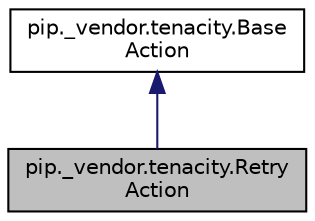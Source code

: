 digraph "pip._vendor.tenacity.RetryAction"
{
 // LATEX_PDF_SIZE
  edge [fontname="Helvetica",fontsize="10",labelfontname="Helvetica",labelfontsize="10"];
  node [fontname="Helvetica",fontsize="10",shape=record];
  Node1 [label="pip._vendor.tenacity.Retry\lAction",height=0.2,width=0.4,color="black", fillcolor="grey75", style="filled", fontcolor="black",tooltip=" "];
  Node2 -> Node1 [dir="back",color="midnightblue",fontsize="10",style="solid",fontname="Helvetica"];
  Node2 [label="pip._vendor.tenacity.Base\lAction",height=0.2,width=0.4,color="black", fillcolor="white", style="filled",URL="$d6/d88/classpip_1_1__vendor_1_1tenacity_1_1_base_action.html",tooltip=" "];
}
